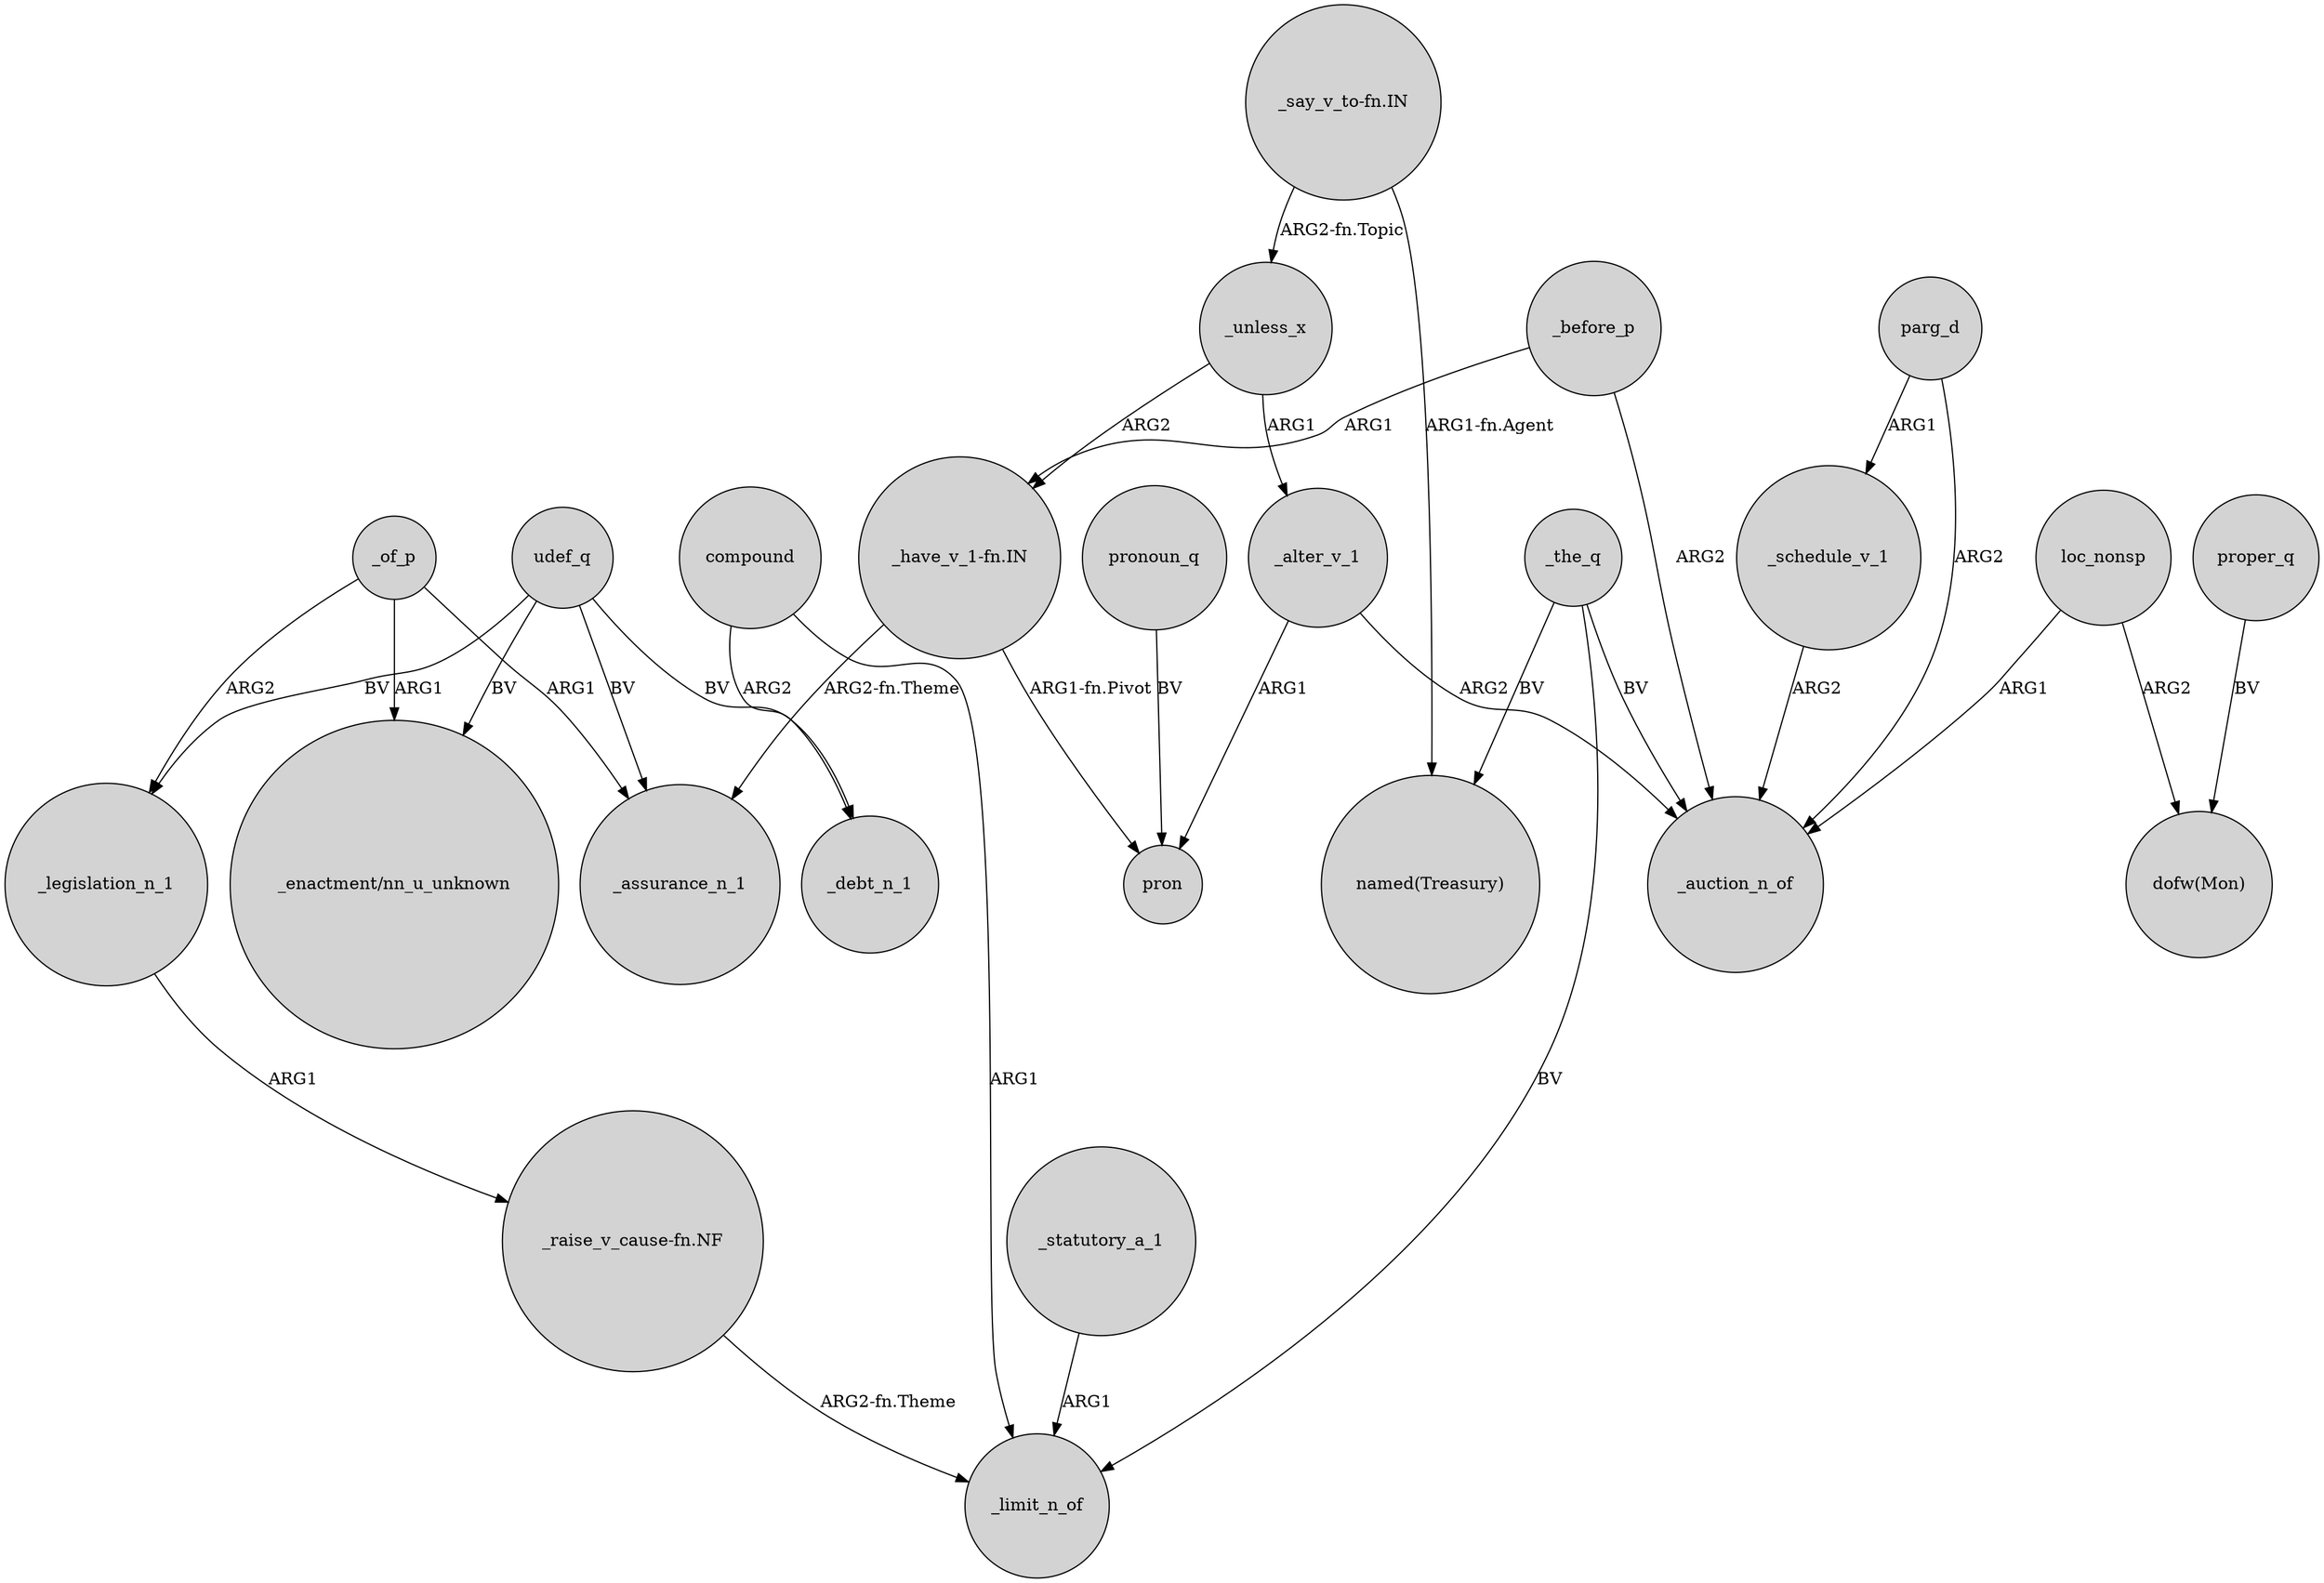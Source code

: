 digraph {
	node [shape=circle style=filled]
	udef_q -> "_enactment/nn_u_unknown" [label=BV]
	udef_q -> _debt_n_1 [label=BV]
	"_raise_v_cause-fn.NF" -> _limit_n_of [label="ARG2-fn.Theme"]
	_legislation_n_1 -> "_raise_v_cause-fn.NF" [label=ARG1]
	compound -> _debt_n_1 [label=ARG2]
	compound -> _limit_n_of [label=ARG1]
	"_have_v_1-fn.IN" -> _assurance_n_1 [label="ARG2-fn.Theme"]
	"_have_v_1-fn.IN" -> pron [label="ARG1-fn.Pivot"]
	udef_q -> _assurance_n_1 [label=BV]
	"_say_v_to-fn.IN" -> "named(Treasury)" [label="ARG1-fn.Agent"]
	"_say_v_to-fn.IN" -> _unless_x [label="ARG2-fn.Topic"]
	pronoun_q -> pron [label=BV]
	_of_p -> "_enactment/nn_u_unknown" [label=ARG1]
	parg_d -> _auction_n_of [label=ARG2]
	_unless_x -> _alter_v_1 [label=ARG1]
	_alter_v_1 -> pron [label=ARG1]
	proper_q -> "dofw(Mon)" [label=BV]
	_unless_x -> "_have_v_1-fn.IN" [label=ARG2]
	_statutory_a_1 -> _limit_n_of [label=ARG1]
	_the_q -> _auction_n_of [label=BV]
	_the_q -> "named(Treasury)" [label=BV]
	_alter_v_1 -> _auction_n_of [label=ARG2]
	loc_nonsp -> "dofw(Mon)" [label=ARG2]
	_before_p -> "_have_v_1-fn.IN" [label=ARG1]
	udef_q -> _legislation_n_1 [label=BV]
	_schedule_v_1 -> _auction_n_of [label=ARG2]
	_of_p -> _assurance_n_1 [label=ARG1]
	loc_nonsp -> _auction_n_of [label=ARG1]
	parg_d -> _schedule_v_1 [label=ARG1]
	_of_p -> _legislation_n_1 [label=ARG2]
	_the_q -> _limit_n_of [label=BV]
	_before_p -> _auction_n_of [label=ARG2]
}

